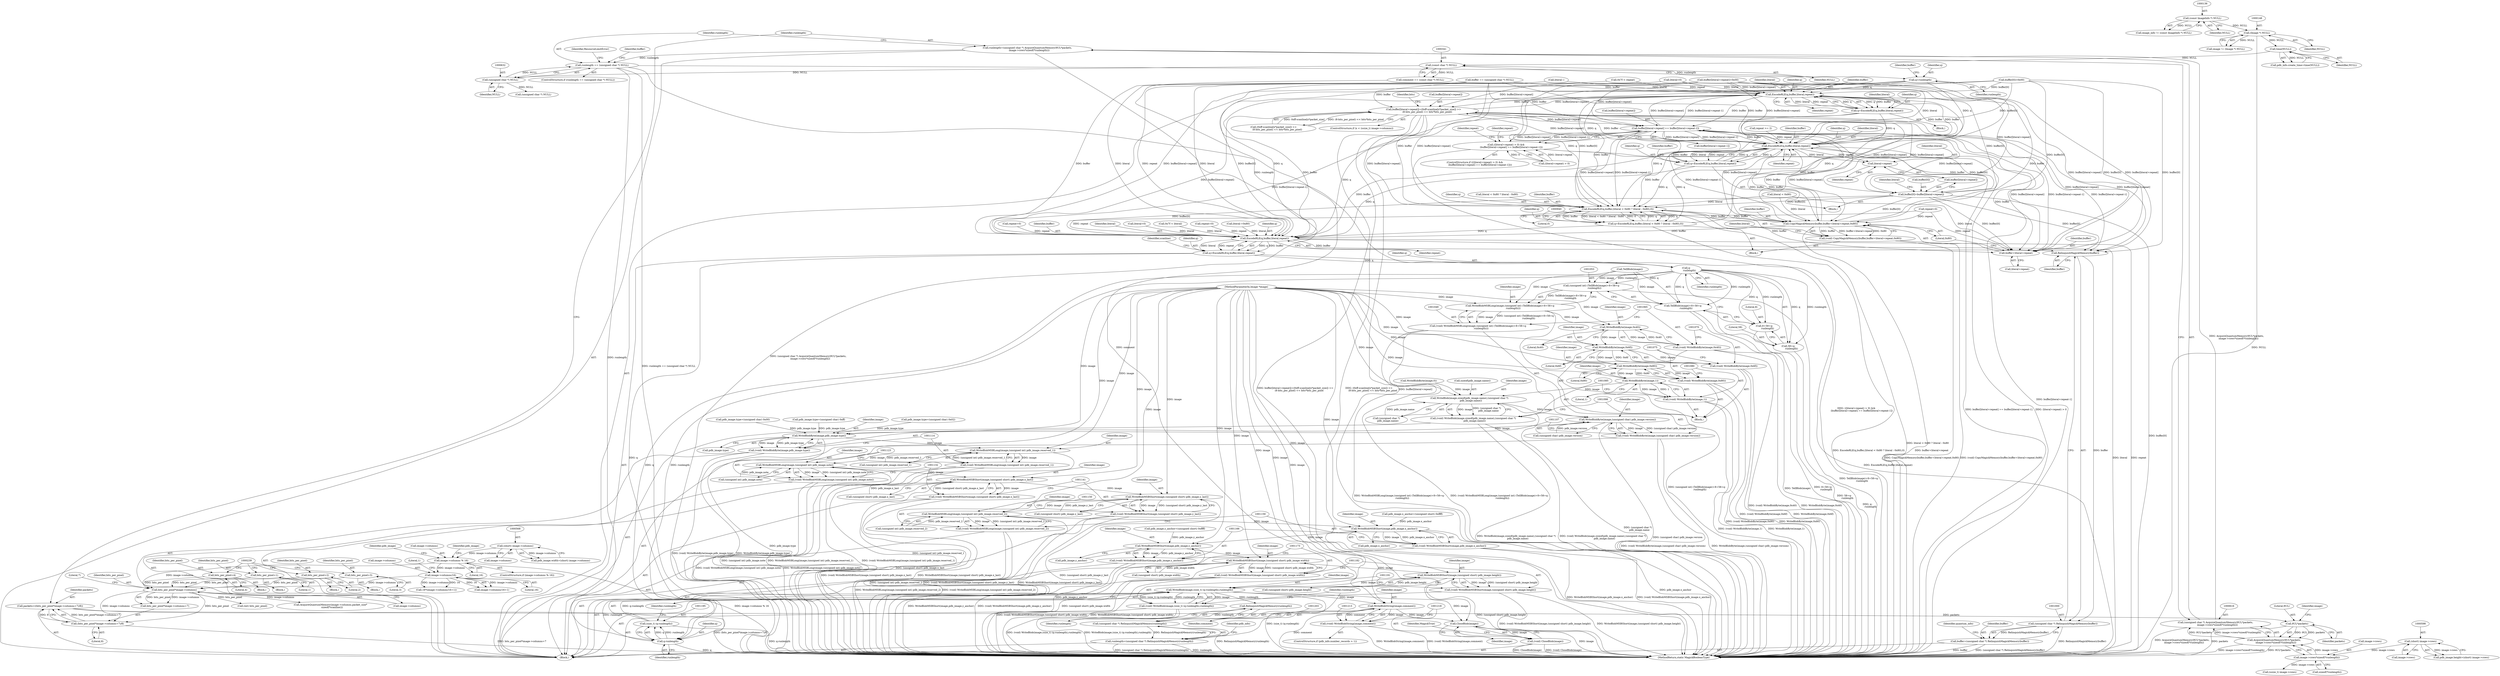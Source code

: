 digraph "0_ImageMagick_424d40ebfcde48bb872eba75179d3d73704fdf1f_0@pointer" {
"1000629" [label="(Call,runlength == (unsigned char *) NULL)"];
"1000613" [label="(Call,runlength=(unsigned char *) AcquireQuantumMemory(9UL*packets,\n     image->rows*sizeof(*runlength)))"];
"1000615" [label="(Call,(unsigned char *) AcquireQuantumMemory(9UL*packets,\n     image->rows*sizeof(*runlength)))"];
"1000617" [label="(Call,AcquireQuantumMemory(9UL*packets,\n     image->rows*sizeof(*runlength)))"];
"1000618" [label="(Call,9UL*packets)"];
"1000602" [label="(Call,packets=((bits_per_pixel*image->columns+7)/8))"];
"1000604" [label="(Call,(bits_per_pixel*image->columns+7)/8)"];
"1000606" [label="(Call,bits_per_pixel*image->columns)"];
"1000208" [label="(Call,bits_per_pixel=1)"];
"1000235" [label="(Call,bits_per_pixel=4)"];
"1000230" [label="(Call,bits_per_pixel=3)"];
"1000219" [label="(Call,bits_per_pixel=2)"];
"1000587" [label="(Call,image->columns/16)"];
"1000573" [label="(Call,image->columns % 16)"];
"1000567" [label="(Call,(short) image->columns)"];
"1000621" [label="(Call,image->rows*sizeof(*runlength))"];
"1000597" [label="(Call,(short) image->rows)"];
"1000631" [label="(Call,(unsigned char *) NULL)"];
"1000340" [label="(Call,(const char *) NULL)"];
"1000273" [label="(Call,time(NULL))"];
"1000147" [label="(Call,(Image *) NULL)"];
"1000135" [label="(Call,(const ImageInfo *) NULL)"];
"1000730" [label="(Call,q=runlength)"];
"1000876" [label="(Call,EncodeRLE(q,buffer,literal,repeat))"];
"1000809" [label="(Call,buffer[literal+repeat]|=(0xff-scanline[x*packet_size]) >>\n          (8-bits_per_pixel) << bits*bits_per_pixel)"];
"1000844" [label="(Call,buffer[literal+repeat] == buffer[literal+repeat-1])"];
"1000838" [label="(Call,((literal+repeat) > 0) &&\n              (buffer[literal+repeat] == buffer[literal+repeat-1]))"];
"1000900" [label="(Call,EncodeRLE(q,buffer,literal,repeat))"];
"1000898" [label="(Call,q=EncodeRLE(q,buffer,literal,repeat))"];
"1000929" [label="(Call,EncodeRLE(q,buffer,(literal < 0x80 ? literal : 0x80),0))"];
"1000927" [label="(Call,q=EncodeRLE(q,buffer,(literal < 0x80 ? literal : 0x80),0))"];
"1000986" [label="(Call,EncodeRLE(q,buffer,literal,repeat))"];
"1000984" [label="(Call,q=EncodeRLE(q,buffer,literal,repeat))"];
"1001061" [label="(Call,q-\n        runlength)"];
"1001052" [label="(Call,(unsigned int) (TellBlob(image)+8+58+q-\n        runlength))"];
"1001050" [label="(Call,WriteBlobMSBLong(image,(unsigned int) (TellBlob(image)+8+58+q-\n        runlength)))"];
"1001048" [label="(Call,(void) WriteBlobMSBLong(image,(unsigned int) (TellBlob(image)+8+58+q-\n        runlength)))"];
"1001066" [label="(Call,WriteBlobByte(image,0x40))"];
"1001064" [label="(Call,(void) WriteBlobByte(image,0x40))"];
"1001071" [label="(Call,WriteBlobByte(image,0x6f))"];
"1001069" [label="(Call,(void) WriteBlobByte(image,0x6f))"];
"1001076" [label="(Call,WriteBlobByte(image,0x80))"];
"1001074" [label="(Call,(void) WriteBlobByte(image,0x80))"];
"1001081" [label="(Call,WriteBlobByte(image,1))"];
"1001079" [label="(Call,(void) WriteBlobByte(image,1))"];
"1001086" [label="(Call,WriteBlob(image,sizeof(pdb_image.name),(unsigned char *)\n    pdb_image.name))"];
"1001084" [label="(Call,(void) WriteBlob(image,sizeof(pdb_image.name),(unsigned char *)\n    pdb_image.name))"];
"1001099" [label="(Call,WriteBlobByte(image,(unsigned char) pdb_image.version))"];
"1001097" [label="(Call,(void) WriteBlobByte(image,(unsigned char) pdb_image.version))"];
"1001108" [label="(Call,WriteBlobByte(image,pdb_image.type))"];
"1001106" [label="(Call,(void) WriteBlobByte(image,pdb_image.type))"];
"1001115" [label="(Call,WriteBlobMSBLong(image,(unsigned int) pdb_image.reserved_1))"];
"1001113" [label="(Call,(void) WriteBlobMSBLong(image,(unsigned int) pdb_image.reserved_1))"];
"1001124" [label="(Call,WriteBlobMSBLong(image,(unsigned int) pdb_image.note))"];
"1001122" [label="(Call,(void) WriteBlobMSBLong(image,(unsigned int) pdb_image.note))"];
"1001133" [label="(Call,WriteBlobMSBShort(image,(unsigned short) pdb_image.x_last))"];
"1001131" [label="(Call,(void) WriteBlobMSBShort(image,(unsigned short) pdb_image.x_last))"];
"1001142" [label="(Call,WriteBlobMSBShort(image,(unsigned short) pdb_image.y_last))"];
"1001140" [label="(Call,(void) WriteBlobMSBShort(image,(unsigned short) pdb_image.y_last))"];
"1001151" [label="(Call,WriteBlobMSBLong(image,(unsigned int) pdb_image.reserved_2))"];
"1001149" [label="(Call,(void) WriteBlobMSBLong(image,(unsigned int) pdb_image.reserved_2))"];
"1001160" [label="(Call,WriteBlobMSBShort(image,pdb_image.x_anchor))"];
"1001158" [label="(Call,(void) WriteBlobMSBShort(image,pdb_image.x_anchor))"];
"1001167" [label="(Call,WriteBlobMSBShort(image,pdb_image.y_anchor))"];
"1001165" [label="(Call,(void) WriteBlobMSBShort(image,pdb_image.y_anchor))"];
"1001174" [label="(Call,WriteBlobMSBShort(image,(unsigned short) pdb_image.width))"];
"1001172" [label="(Call,(void) WriteBlobMSBShort(image,(unsigned short) pdb_image.width))"];
"1001183" [label="(Call,WriteBlobMSBShort(image,(unsigned short) pdb_image.height))"];
"1001181" [label="(Call,(void) WriteBlobMSBShort(image,(unsigned short) pdb_image.height))"];
"1001192" [label="(Call,WriteBlob(image,(size_t) (q-runlength),runlength))"];
"1001190" [label="(Call,(void) WriteBlob(image,(size_t) (q-runlength),runlength))"];
"1001204" [label="(Call,RelinquishMagickMemory(runlength))"];
"1001202" [label="(Call,(unsigned char *) RelinquishMagickMemory(runlength))"];
"1001200" [label="(Call,runlength=(unsigned char *) RelinquishMagickMemory(runlength))"];
"1001214" [label="(Call,WriteBlobString(image,comment))"];
"1001212" [label="(Call,(void) WriteBlobString(image,comment))"];
"1001219" [label="(Call,CloseBlob(image))"];
"1001217" [label="(Call,(void) CloseBlob(image))"];
"1001054" [label="(Call,TellBlob(image)+8+58+q-\n        runlength)"];
"1001057" [label="(Call,8+58+q-\n        runlength)"];
"1001059" [label="(Call,58+q-\n        runlength)"];
"1001196" [label="(Call,q-runlength)"];
"1001194" [label="(Call,(size_t) (q-runlength))"];
"1001001" [label="(Call,RelinquishMagickMemory(buffer))"];
"1000999" [label="(Call,(unsigned char *) RelinquishMagickMemory(buffer))"];
"1000997" [label="(Call,buffer=(unsigned char *) RelinquishMagickMemory(buffer))"];
"1000941" [label="(Call,CopyMagickMemory(buffer,buffer+literal+repeat,0x80))"];
"1000939" [label="(Call,(void) CopyMagickMemory(buffer,buffer+literal+repeat,0x80))"];
"1000943" [label="(Call,buffer+literal+repeat)"];
"1000905" [label="(Call,buffer[0]=buffer[literal+repeat])"];
"1000911" [label="(Call,literal+repeat)"];
"1000874" [label="(Call,q=EncodeRLE(q,buffer,literal,repeat))"];
"1000587" [label="(Call,image->columns/16)"];
"1001185" [label="(Call,(unsigned short) pdb_image.height)"];
"1001184" [label="(Identifier,image)"];
"1001200" [label="(Call,runlength=(unsigned char *) RelinquishMagickMemory(runlength))"];
"1000604" [label="(Call,(bits_per_pixel*image->columns+7)/8)"];
"1001190" [label="(Call,(void) WriteBlob(image,(size_t) (q-runlength),runlength))"];
"1000614" [label="(Identifier,runlength)"];
"1000882" [label="(Identifier,literal)"];
"1001055" [label="(Call,TellBlob(image))"];
"1000605" [label="(Call,bits_per_pixel*image->columns+7)"];
"1001125" [label="(Identifier,image)"];
"1001117" [label="(Call,(unsigned int) pdb_image.reserved_1)"];
"1000720" [label="(Call,(int) bits_per_pixel)"];
"1000611" [label="(Literal,7)"];
"1000588" [label="(Call,image->columns)"];
"1000593" [label="(Call,pdb_image.height=(short) image->rows)"];
"1000897" [label="(Block,)"];
"1001054" [label="(Call,TellBlob(image)+8+58+q-\n        runlength)"];
"1001194" [label="(Call,(size_t) (q-runlength))"];
"1001134" [label="(Identifier,image)"];
"1001113" [label="(Call,(void) WriteBlobMSBLong(image,(unsigned int) pdb_image.reserved_1))"];
"1001133" [label="(Call,WriteBlobMSBShort(image,(unsigned short) pdb_image.x_last))"];
"1001162" [label="(Call,pdb_image.x_anchor)"];
"1001078" [label="(Literal,0x80)"];
"1000617" [label="(Call,AcquireQuantumMemory(9UL*packets,\n     image->rows*sizeof(*runlength)))"];
"1000933" [label="(Call,literal < 0x80)"];
"1000732" [label="(Identifier,runlength)"];
"1000733" [label="(Call,buffer[0]=0x00)"];
"1001151" [label="(Call,WriteBlobMSBLong(image,(unsigned int) pdb_image.reserved_2))"];
"1001161" [label="(Identifier,image)"];
"1001196" [label="(Call,q-runlength)"];
"1000273" [label="(Call,time(NULL))"];
"1000133" [label="(Call,image_info != (const ImageInfo *) NULL)"];
"1000735" [label="(Identifier,buffer)"];
"1000850" [label="(Call,buffer[literal+repeat-1])"];
"1000915" [label="(Identifier,literal)"];
"1000269" [label="(Call,pdb_info.create_time=time(NULL))"];
"1000730" [label="(Call,q=runlength)"];
"1001106" [label="(Call,(void) WriteBlobByte(image,pdb_image.type))"];
"1001158" [label="(Call,(void) WriteBlobMSBShort(image,pdb_image.x_anchor))"];
"1000901" [label="(Identifier,q)"];
"1000149" [label="(Identifier,NULL)"];
"1000727" [label="(Call,repeat=0)"];
"1000906" [label="(Call,buffer[0])"];
"1001047" [label="(Block,)"];
"1001115" [label="(Call,WriteBlobMSBLong(image,(unsigned int) pdb_image.reserved_1))"];
"1000220" [label="(Identifier,bits_per_pixel)"];
"1000903" [label="(Identifier,literal)"];
"1001083" [label="(Literal,1)"];
"1001088" [label="(Call,sizeof(pdb_image.name))"];
"1000898" [label="(Call,q=EncodeRLE(q,buffer,literal,repeat))"];
"1000988" [label="(Identifier,buffer)"];
"1000597" [label="(Call,(short) image->rows)"];
"1000647" [label="(Call,buffer == (unsigned char *) NULL)"];
"1000961" [label="(Call,buffer[literal+repeat]=0x00)"];
"1000586" [label="(Call,image->columns/16+1)"];
"1000989" [label="(Identifier,literal)"];
"1000948" [label="(Literal,0x80)"];
"1001076" [label="(Call,WriteBlobByte(image,0x80))"];
"1001050" [label="(Call,WriteBlobMSBLong(image,(unsigned int) (TellBlob(image)+8+58+q-\n        runlength)))"];
"1000907" [label="(Identifier,buffer)"];
"1001126" [label="(Call,(unsigned int) pdb_image.note)"];
"1000621" [label="(Call,image->rows*sizeof(*runlength))"];
"1000878" [label="(Identifier,buffer)"];
"1000629" [label="(Call,runlength == (unsigned char *) NULL)"];
"1000613" [label="(Call,runlength=(unsigned char *) AcquireQuantumMemory(9UL*packets,\n     image->rows*sizeof(*runlength)))"];
"1001066" [label="(Call,WriteBlobByte(image,0x40))"];
"1001142" [label="(Call,WriteBlobMSBShort(image,(unsigned short) pdb_image.y_last))"];
"1000838" [label="(Call,((literal+repeat) > 0) &&\n              (buffer[literal+repeat] == buffer[literal+repeat-1]))"];
"1000602" [label="(Call,packets=((bits_per_pixel*image->columns+7)/8))"];
"1001092" [label="(Call,(unsigned char *)\n    pdb_image.name)"];
"1000671" [label="(Call,AcquireQuantumMemory(image->columns,packet_size*\n    sizeof(*scanline)))"];
"1000517" [label="(Call,pdb_image.type=(unsigned char) 0x02)"];
"1001122" [label="(Call,(void) WriteBlobMSBLong(image,(unsigned int) pdb_image.note))"];
"1000208" [label="(Call,bits_per_pixel=1)"];
"1000231" [label="(Identifier,bits_per_pixel)"];
"1000577" [label="(Literal,16)"];
"1000938" [label="(Literal,0)"];
"1000731" [label="(Identifier,q)"];
"1000831" [label="(Identifier,bits)"];
"1001222" [label="(Identifier,MagickTrue)"];
"1001060" [label="(Literal,58)"];
"1001176" [label="(Call,(unsigned short) pdb_image.width)"];
"1000563" [label="(Call,pdb_image.width=(short) image->columns)"];
"1001079" [label="(Call,(void) WriteBlobByte(image,1))"];
"1000236" [label="(Identifier,bits_per_pixel)"];
"1000810" [label="(Call,buffer[literal+repeat])"];
"1001143" [label="(Identifier,image)"];
"1001201" [label="(Identifier,runlength)"];
"1001220" [label="(Identifier,image)"];
"1001212" [label="(Call,(void) WriteBlobString(image,comment))"];
"1001223" [label="(MethodReturn,static MagickBooleanType)"];
"1001087" [label="(Identifier,image)"];
"1001073" [label="(Literal,0x6f)"];
"1001215" [label="(Identifier,image)"];
"1000984" [label="(Call,q=EncodeRLE(q,buffer,literal,repeat))"];
"1001101" [label="(Call,(unsigned char) pdb_image.version)"];
"1000942" [label="(Identifier,buffer)"];
"1001131" [label="(Call,(void) WriteBlobMSBShort(image,(unsigned short) pdb_image.x_last))"];
"1001052" [label="(Call,(unsigned int) (TellBlob(image)+8+58+q-\n        runlength))"];
"1001153" [label="(Call,(unsigned int) pdb_image.reserved_2)"];
"1001152" [label="(Identifier,image)"];
"1000997" [label="(Call,buffer=(unsigned char *) RelinquishMagickMemory(buffer))"];
"1000633" [label="(Identifier,NULL)"];
"1000235" [label="(Call,bits_per_pixel=4)"];
"1001198" [label="(Identifier,runlength)"];
"1000874" [label="(Call,q=EncodeRLE(q,buffer,literal,repeat))"];
"1000912" [label="(Identifier,literal)"];
"1000900" [label="(Call,EncodeRLE(q,buffer,literal,repeat))"];
"1000930" [label="(Identifier,q)"];
"1000945" [label="(Call,literal+repeat)"];
"1001051" [label="(Identifier,image)"];
"1000943" [label="(Call,buffer+literal+repeat)"];
"1000630" [label="(Identifier,runlength)"];
"1001206" [label="(ControlStructure,if (pdb_info.number_records > 1))"];
"1001063" [label="(Identifier,runlength)"];
"1000623" [label="(Identifier,image)"];
"1000881" [label="(Call,literal=0)"];
"1001048" [label="(Call,(void) WriteBlobMSBLong(image,(unsigned int) (TellBlob(image)+8+58+q-\n        runlength)))"];
"1001084" [label="(Call,(void) WriteBlob(image,sizeof(pdb_image.name),(unsigned char *)\n    pdb_image.name))"];
"1000879" [label="(Identifier,literal)"];
"1000941" [label="(Call,CopyMagickMemory(buffer,buffer+literal+repeat,0x80))"];
"1000591" [label="(Literal,16)"];
"1000145" [label="(Call,image != (Image *) NULL)"];
"1001071" [label="(Call,WriteBlobByte(image,0x6f))"];
"1001172" [label="(Call,(void) WriteBlobMSBShort(image,(unsigned short) pdb_image.width))"];
"1001062" [label="(Identifier,q)"];
"1000815" [label="(Call,(0xff-scanline[x*packet_size]) >>\n          (8-bits_per_pixel) << bits*bits_per_pixel)"];
"1001160" [label="(Call,WriteBlobMSBShort(image,pdb_image.x_anchor))"];
"1000608" [label="(Call,image->columns)"];
"1000904" [label="(Identifier,repeat)"];
"1000992" [label="(Identifier,scanline)"];
"1001059" [label="(Call,58+q-\n        runlength)"];
"1000860" [label="(Identifier,repeat)"];
"1001001" [label="(Call,RelinquishMagickMemory(buffer))"];
"1000584" [label="(Call,16*(image->columns/16+1))"];
"1001081" [label="(Call,WriteBlobByte(image,1))"];
"1001205" [label="(Identifier,runlength)"];
"1000620" [label="(Identifier,packets)"];
"1000230" [label="(Call,bits_per_pixel=3)"];
"1001082" [label="(Identifier,image)"];
"1001116" [label="(Identifier,image)"];
"1000218" [label="(Block,)"];
"1000923" [label="(Call,0x7f < literal)"];
"1001069" [label="(Call,(void) WriteBlobByte(image,0x6f))"];
"1000221" [label="(Literal,2)"];
"1000572" [label="(ControlStructure,if (image->columns % 16))"];
"1000744" [label="(Call,(ssize_t) image->rows)"];
"1001124" [label="(Call,WriteBlobMSBLong(image,(unsigned int) pdb_image.note))"];
"1000229" [label="(Block,)"];
"1001175" [label="(Identifier,image)"];
"1000911" [label="(Call,literal+repeat)"];
"1001219" [label="(Call,CloseBlob(image))"];
"1000875" [label="(Identifier,q)"];
"1000595" [label="(Identifier,pdb_image)"];
"1000928" [label="(Identifier,q)"];
"1000612" [label="(Literal,8)"];
"1000884" [label="(Call,repeat=0)"];
"1000210" [label="(Literal,1)"];
"1000569" [label="(Call,image->columns)"];
"1000219" [label="(Call,bits_per_pixel=2)"];
"1001038" [label="(Call,WriteBlobByte(image,0))"];
"1000638" [label="(Identifier,buffer)"];
"1000274" [label="(Identifier,NULL)"];
"1000207" [label="(Block,)"];
"1000232" [label="(Literal,3)"];
"1000567" [label="(Call,(short) image->columns)"];
"1001077" [label="(Identifier,image)"];
"1000549" [label="(Call,pdb_image.x_anchor=(unsigned short) 0xffff)"];
"1001068" [label="(Literal,0x40)"];
"1000724" [label="(Call,literal=0)"];
"1000628" [label="(ControlStructure,if (runlength == (unsigned char *) NULL))"];
"1001099" [label="(Call,WriteBlobByte(image,(unsigned char) pdb_image.version))"];
"1001061" [label="(Call,q-\n        runlength)"];
"1000890" [label="(Call,repeat >= 2)"];
"1000926" [label="(Block,)"];
"1000338" [label="(Call,comment == (const char *) NULL)"];
"1000899" [label="(Identifier,q)"];
"1001214" [label="(Call,WriteBlobString(image,comment))"];
"1001216" [label="(Identifier,comment)"];
"1000913" [label="(Identifier,repeat)"];
"1001197" [label="(Identifier,q)"];
"1000909" [label="(Call,buffer[literal+repeat])"];
"1000625" [label="(Call,sizeof(*runlength))"];
"1001202" [label="(Call,(unsigned char *) RelinquishMagickMemory(runlength))"];
"1000929" [label="(Call,EncodeRLE(q,buffer,(literal < 0x80 ? literal : 0x80),0))"];
"1000905" [label="(Call,buffer[0]=buffer[literal+repeat])"];
"1001217" [label="(Call,(void) CloseBlob(image))"];
"1000574" [label="(Call,image->columns)"];
"1000508" [label="(Call,pdb_image.type=(unsigned char) 0x00)"];
"1001064" [label="(Call,(void) WriteBlobByte(image,0x40))"];
"1001004" [label="(Identifier,quantum_info)"];
"1001086" [label="(Call,WriteBlob(image,sizeof(pdb_image.name),(unsigned char *)\n    pdb_image.name))"];
"1000622" [label="(Call,image->rows)"];
"1001149" [label="(Call,(void) WriteBlobMSBLong(image,(unsigned int) pdb_image.reserved_2))"];
"1000870" [label="(Call,0x7f < repeat)"];
"1001058" [label="(Literal,8)"];
"1001002" [label="(Identifier,buffer)"];
"1001074" [label="(Call,(void) WriteBlobByte(image,0x80))"];
"1000340" [label="(Call,(const char *) NULL)"];
"1001192" [label="(Call,WriteBlob(image,(size_t) (q-runlength),runlength))"];
"1000234" [label="(Block,)"];
"1000580" [label="(Identifier,pdb_image)"];
"1000990" [label="(Identifier,repeat)"];
"1000927" [label="(Call,q=EncodeRLE(q,buffer,(literal < 0x80 ? literal : 0x80),0))"];
"1000599" [label="(Call,image->rows)"];
"1000618" [label="(Call,9UL*packets)"];
"1000844" [label="(Call,buffer[literal+repeat] == buffer[literal+repeat-1])"];
"1001135" [label="(Call,(unsigned short) pdb_image.x_last)"];
"1001193" [label="(Identifier,image)"];
"1001144" [label="(Call,(unsigned short) pdb_image.y_last)"];
"1000876" [label="(Call,EncodeRLE(q,buffer,literal,repeat))"];
"1001140" [label="(Call,(void) WriteBlobMSBShort(image,(unsigned short) pdb_image.y_last))"];
"1001110" [label="(Call,pdb_image.type)"];
"1000873" [label="(Block,)"];
"1001108" [label="(Call,WriteBlobByte(image,pdb_image.type))"];
"1000113" [label="(Block,)"];
"1001167" [label="(Call,WriteBlobMSBShort(image,pdb_image.y_anchor))"];
"1001181" [label="(Call,(void) WriteBlobMSBShort(image,(unsigned short) pdb_image.height))"];
"1000631" [label="(Call,(unsigned char *) NULL)"];
"1000863" [label="(Call,literal--)"];
"1000999" [label="(Call,(unsigned char *) RelinquishMagickMemory(buffer))"];
"1000137" [label="(Identifier,NULL)"];
"1001097" [label="(Call,(void) WriteBlobByte(image,(unsigned char) pdb_image.version))"];
"1000944" [label="(Identifier,buffer)"];
"1000619" [label="(Literal,9UL)"];
"1000499" [label="(Call,pdb_image.type=(unsigned char) 0xff)"];
"1001072" [label="(Identifier,image)"];
"1001100" [label="(Identifier,image)"];
"1000607" [label="(Identifier,bits_per_pixel)"];
"1000880" [label="(Identifier,repeat)"];
"1000877" [label="(Identifier,q)"];
"1000949" [label="(Call,literal-=0x80)"];
"1000932" [label="(Call,literal < 0x80 ? literal : 0x80)"];
"1000342" [label="(Identifier,NULL)"];
"1000649" [label="(Call,(unsigned char *) NULL)"];
"1000987" [label="(Identifier,q)"];
"1001204" [label="(Call,RelinquishMagickMemory(runlength))"];
"1000950" [label="(Identifier,literal)"];
"1000902" [label="(Identifier,buffer)"];
"1001165" [label="(Call,(void) WriteBlobMSBShort(image,pdb_image.y_anchor))"];
"1000556" [label="(Call,pdb_image.y_anchor=(unsigned short) 0xffff)"];
"1000837" [label="(ControlStructure,if (((literal+repeat) > 0) &&\n              (buffer[literal+repeat] == buffer[literal+repeat-1])))"];
"1000939" [label="(Call,(void) CopyMagickMemory(buffer,buffer+literal+repeat,0x80))"];
"1000919" [label="(Call,repeat=0)"];
"1000891" [label="(Identifier,repeat)"];
"1000237" [label="(Literal,4)"];
"1000986" [label="(Call,EncodeRLE(q,buffer,literal,repeat))"];
"1000635" [label="(Identifier,ResourceLimitError)"];
"1000931" [label="(Identifier,buffer)"];
"1000147" [label="(Call,(Image *) NULL)"];
"1001109" [label="(Identifier,image)"];
"1000573" [label="(Call,image->columns % 16)"];
"1001168" [label="(Identifier,image)"];
"1000209" [label="(Identifier,bits_per_pixel)"];
"1000809" [label="(Call,buffer[literal+repeat]|=(0xff-scanline[x*packet_size]) >>\n          (8-bits_per_pixel) << bits*bits_per_pixel)"];
"1000845" [label="(Call,buffer[literal+repeat])"];
"1000839" [label="(Call,(literal+repeat) > 0)"];
"1000592" [label="(Literal,1)"];
"1000112" [label="(MethodParameterIn,Image *image)"];
"1000606" [label="(Call,bits_per_pixel*image->columns)"];
"1000801" [label="(ControlStructure,if (x < (ssize_t) image->columns))"];
"1000135" [label="(Call,(const ImageInfo *) NULL)"];
"1001057" [label="(Call,8+58+q-\n        runlength)"];
"1001067" [label="(Identifier,image)"];
"1000603" [label="(Identifier,packets)"];
"1000985" [label="(Identifier,q)"];
"1001174" [label="(Call,WriteBlobMSBShort(image,(unsigned short) pdb_image.width))"];
"1001199" [label="(Identifier,runlength)"];
"1001183" [label="(Call,WriteBlobMSBShort(image,(unsigned short) pdb_image.height))"];
"1000615" [label="(Call,(unsigned char *) AcquireQuantumMemory(9UL*packets,\n     image->rows*sizeof(*runlength)))"];
"1001209" [label="(Identifier,pdb_info)"];
"1001169" [label="(Call,pdb_image.y_anchor)"];
"1000998" [label="(Identifier,buffer)"];
"1000629" -> "1000628"  [label="AST: "];
"1000629" -> "1000631"  [label="CFG: "];
"1000630" -> "1000629"  [label="AST: "];
"1000631" -> "1000629"  [label="AST: "];
"1000635" -> "1000629"  [label="CFG: "];
"1000638" -> "1000629"  [label="CFG: "];
"1000629" -> "1001223"  [label="DDG: runlength == (unsigned char *) NULL"];
"1000613" -> "1000629"  [label="DDG: runlength"];
"1000631" -> "1000629"  [label="DDG: NULL"];
"1000629" -> "1000730"  [label="DDG: runlength"];
"1000629" -> "1001061"  [label="DDG: runlength"];
"1000629" -> "1001196"  [label="DDG: runlength"];
"1000613" -> "1000113"  [label="AST: "];
"1000613" -> "1000615"  [label="CFG: "];
"1000614" -> "1000613"  [label="AST: "];
"1000615" -> "1000613"  [label="AST: "];
"1000630" -> "1000613"  [label="CFG: "];
"1000613" -> "1001223"  [label="DDG: (unsigned char *) AcquireQuantumMemory(9UL*packets,\n     image->rows*sizeof(*runlength))"];
"1000615" -> "1000613"  [label="DDG: AcquireQuantumMemory(9UL*packets,\n     image->rows*sizeof(*runlength))"];
"1000615" -> "1000617"  [label="CFG: "];
"1000616" -> "1000615"  [label="AST: "];
"1000617" -> "1000615"  [label="AST: "];
"1000615" -> "1001223"  [label="DDG: AcquireQuantumMemory(9UL*packets,\n     image->rows*sizeof(*runlength))"];
"1000617" -> "1000615"  [label="DDG: 9UL*packets"];
"1000617" -> "1000615"  [label="DDG: image->rows*sizeof(*runlength)"];
"1000617" -> "1000621"  [label="CFG: "];
"1000618" -> "1000617"  [label="AST: "];
"1000621" -> "1000617"  [label="AST: "];
"1000617" -> "1001223"  [label="DDG: 9UL*packets"];
"1000617" -> "1001223"  [label="DDG: image->rows*sizeof(*runlength)"];
"1000618" -> "1000617"  [label="DDG: 9UL"];
"1000618" -> "1000617"  [label="DDG: packets"];
"1000621" -> "1000617"  [label="DDG: image->rows"];
"1000618" -> "1000620"  [label="CFG: "];
"1000619" -> "1000618"  [label="AST: "];
"1000620" -> "1000618"  [label="AST: "];
"1000623" -> "1000618"  [label="CFG: "];
"1000618" -> "1001223"  [label="DDG: packets"];
"1000602" -> "1000618"  [label="DDG: packets"];
"1000602" -> "1000113"  [label="AST: "];
"1000602" -> "1000604"  [label="CFG: "];
"1000603" -> "1000602"  [label="AST: "];
"1000604" -> "1000602"  [label="AST: "];
"1000614" -> "1000602"  [label="CFG: "];
"1000602" -> "1001223"  [label="DDG: (bits_per_pixel*image->columns+7)/8"];
"1000604" -> "1000602"  [label="DDG: bits_per_pixel*image->columns+7"];
"1000604" -> "1000602"  [label="DDG: 8"];
"1000604" -> "1000612"  [label="CFG: "];
"1000605" -> "1000604"  [label="AST: "];
"1000612" -> "1000604"  [label="AST: "];
"1000604" -> "1001223"  [label="DDG: bits_per_pixel*image->columns+7"];
"1000606" -> "1000604"  [label="DDG: bits_per_pixel"];
"1000606" -> "1000604"  [label="DDG: image->columns"];
"1000606" -> "1000605"  [label="AST: "];
"1000606" -> "1000608"  [label="CFG: "];
"1000607" -> "1000606"  [label="AST: "];
"1000608" -> "1000606"  [label="AST: "];
"1000611" -> "1000606"  [label="CFG: "];
"1000606" -> "1000605"  [label="DDG: bits_per_pixel"];
"1000606" -> "1000605"  [label="DDG: image->columns"];
"1000208" -> "1000606"  [label="DDG: bits_per_pixel"];
"1000235" -> "1000606"  [label="DDG: bits_per_pixel"];
"1000230" -> "1000606"  [label="DDG: bits_per_pixel"];
"1000219" -> "1000606"  [label="DDG: bits_per_pixel"];
"1000587" -> "1000606"  [label="DDG: image->columns"];
"1000573" -> "1000606"  [label="DDG: image->columns"];
"1000606" -> "1000671"  [label="DDG: image->columns"];
"1000606" -> "1000720"  [label="DDG: bits_per_pixel"];
"1000208" -> "1000207"  [label="AST: "];
"1000208" -> "1000210"  [label="CFG: "];
"1000209" -> "1000208"  [label="AST: "];
"1000210" -> "1000208"  [label="AST: "];
"1000239" -> "1000208"  [label="CFG: "];
"1000235" -> "1000234"  [label="AST: "];
"1000235" -> "1000237"  [label="CFG: "];
"1000236" -> "1000235"  [label="AST: "];
"1000237" -> "1000235"  [label="AST: "];
"1000239" -> "1000235"  [label="CFG: "];
"1000230" -> "1000229"  [label="AST: "];
"1000230" -> "1000232"  [label="CFG: "];
"1000231" -> "1000230"  [label="AST: "];
"1000232" -> "1000230"  [label="AST: "];
"1000239" -> "1000230"  [label="CFG: "];
"1000219" -> "1000218"  [label="AST: "];
"1000219" -> "1000221"  [label="CFG: "];
"1000220" -> "1000219"  [label="AST: "];
"1000221" -> "1000219"  [label="AST: "];
"1000239" -> "1000219"  [label="CFG: "];
"1000587" -> "1000586"  [label="AST: "];
"1000587" -> "1000591"  [label="CFG: "];
"1000588" -> "1000587"  [label="AST: "];
"1000591" -> "1000587"  [label="AST: "];
"1000592" -> "1000587"  [label="CFG: "];
"1000587" -> "1000584"  [label="DDG: image->columns"];
"1000587" -> "1000584"  [label="DDG: 16"];
"1000587" -> "1000586"  [label="DDG: image->columns"];
"1000587" -> "1000586"  [label="DDG: 16"];
"1000573" -> "1000587"  [label="DDG: image->columns"];
"1000573" -> "1000572"  [label="AST: "];
"1000573" -> "1000577"  [label="CFG: "];
"1000574" -> "1000573"  [label="AST: "];
"1000577" -> "1000573"  [label="AST: "];
"1000580" -> "1000573"  [label="CFG: "];
"1000595" -> "1000573"  [label="CFG: "];
"1000573" -> "1001223"  [label="DDG: image->columns % 16"];
"1000567" -> "1000573"  [label="DDG: image->columns"];
"1000567" -> "1000563"  [label="AST: "];
"1000567" -> "1000569"  [label="CFG: "];
"1000568" -> "1000567"  [label="AST: "];
"1000569" -> "1000567"  [label="AST: "];
"1000563" -> "1000567"  [label="CFG: "];
"1000567" -> "1000563"  [label="DDG: image->columns"];
"1000621" -> "1000625"  [label="CFG: "];
"1000622" -> "1000621"  [label="AST: "];
"1000625" -> "1000621"  [label="AST: "];
"1000597" -> "1000621"  [label="DDG: image->rows"];
"1000621" -> "1000744"  [label="DDG: image->rows"];
"1000597" -> "1000593"  [label="AST: "];
"1000597" -> "1000599"  [label="CFG: "];
"1000598" -> "1000597"  [label="AST: "];
"1000599" -> "1000597"  [label="AST: "];
"1000593" -> "1000597"  [label="CFG: "];
"1000597" -> "1000593"  [label="DDG: image->rows"];
"1000631" -> "1000633"  [label="CFG: "];
"1000632" -> "1000631"  [label="AST: "];
"1000633" -> "1000631"  [label="AST: "];
"1000340" -> "1000631"  [label="DDG: NULL"];
"1000631" -> "1000649"  [label="DDG: NULL"];
"1000340" -> "1000338"  [label="AST: "];
"1000340" -> "1000342"  [label="CFG: "];
"1000341" -> "1000340"  [label="AST: "];
"1000342" -> "1000340"  [label="AST: "];
"1000338" -> "1000340"  [label="CFG: "];
"1000340" -> "1000338"  [label="DDG: NULL"];
"1000273" -> "1000340"  [label="DDG: NULL"];
"1000273" -> "1000269"  [label="AST: "];
"1000273" -> "1000274"  [label="CFG: "];
"1000274" -> "1000273"  [label="AST: "];
"1000269" -> "1000273"  [label="CFG: "];
"1000273" -> "1000269"  [label="DDG: NULL"];
"1000147" -> "1000273"  [label="DDG: NULL"];
"1000147" -> "1000145"  [label="AST: "];
"1000147" -> "1000149"  [label="CFG: "];
"1000148" -> "1000147"  [label="AST: "];
"1000149" -> "1000147"  [label="AST: "];
"1000145" -> "1000147"  [label="CFG: "];
"1000147" -> "1001223"  [label="DDG: NULL"];
"1000147" -> "1000145"  [label="DDG: NULL"];
"1000135" -> "1000147"  [label="DDG: NULL"];
"1000135" -> "1000133"  [label="AST: "];
"1000135" -> "1000137"  [label="CFG: "];
"1000136" -> "1000135"  [label="AST: "];
"1000137" -> "1000135"  [label="AST: "];
"1000133" -> "1000135"  [label="CFG: "];
"1000135" -> "1000133"  [label="DDG: NULL"];
"1000730" -> "1000113"  [label="AST: "];
"1000730" -> "1000732"  [label="CFG: "];
"1000731" -> "1000730"  [label="AST: "];
"1000732" -> "1000730"  [label="AST: "];
"1000735" -> "1000730"  [label="CFG: "];
"1000730" -> "1000876"  [label="DDG: q"];
"1000730" -> "1000900"  [label="DDG: q"];
"1000730" -> "1000929"  [label="DDG: q"];
"1000730" -> "1000986"  [label="DDG: q"];
"1000876" -> "1000874"  [label="AST: "];
"1000876" -> "1000880"  [label="CFG: "];
"1000877" -> "1000876"  [label="AST: "];
"1000878" -> "1000876"  [label="AST: "];
"1000879" -> "1000876"  [label="AST: "];
"1000880" -> "1000876"  [label="AST: "];
"1000874" -> "1000876"  [label="CFG: "];
"1000876" -> "1000809"  [label="DDG: buffer"];
"1000876" -> "1000844"  [label="DDG: buffer"];
"1000876" -> "1000874"  [label="DDG: q"];
"1000876" -> "1000874"  [label="DDG: buffer"];
"1000876" -> "1000874"  [label="DDG: literal"];
"1000876" -> "1000874"  [label="DDG: repeat"];
"1000898" -> "1000876"  [label="DDG: q"];
"1000874" -> "1000876"  [label="DDG: q"];
"1000927" -> "1000876"  [label="DDG: q"];
"1000809" -> "1000876"  [label="DDG: buffer[literal+repeat]"];
"1000941" -> "1000876"  [label="DDG: buffer"];
"1000905" -> "1000876"  [label="DDG: buffer[0]"];
"1000647" -> "1000876"  [label="DDG: buffer"];
"1000961" -> "1000876"  [label="DDG: buffer[literal+repeat]"];
"1000844" -> "1000876"  [label="DDG: buffer[literal+repeat]"];
"1000844" -> "1000876"  [label="DDG: buffer[literal+repeat-1]"];
"1000900" -> "1000876"  [label="DDG: buffer"];
"1000733" -> "1000876"  [label="DDG: buffer[0]"];
"1000863" -> "1000876"  [label="DDG: literal"];
"1000724" -> "1000876"  [label="DDG: literal"];
"1000870" -> "1000876"  [label="DDG: repeat"];
"1000876" -> "1000900"  [label="DDG: buffer"];
"1000876" -> "1000929"  [label="DDG: buffer"];
"1000876" -> "1000986"  [label="DDG: buffer"];
"1000809" -> "1000801"  [label="AST: "];
"1000809" -> "1000815"  [label="CFG: "];
"1000810" -> "1000809"  [label="AST: "];
"1000815" -> "1000809"  [label="AST: "];
"1000831" -> "1000809"  [label="CFG: "];
"1000809" -> "1001223"  [label="DDG: buffer[literal+repeat]"];
"1000809" -> "1001223"  [label="DDG: buffer[literal+repeat]|=(0xff-scanline[x*packet_size]) >>\n          (8-bits_per_pixel) << bits*bits_per_pixel"];
"1000809" -> "1001223"  [label="DDG: (0xff-scanline[x*packet_size]) >>\n          (8-bits_per_pixel) << bits*bits_per_pixel"];
"1000941" -> "1000809"  [label="DDG: buffer"];
"1000647" -> "1000809"  [label="DDG: buffer"];
"1000961" -> "1000809"  [label="DDG: buffer[literal+repeat]"];
"1000900" -> "1000809"  [label="DDG: buffer"];
"1000815" -> "1000809"  [label="DDG: 0xff-scanline[x*packet_size]"];
"1000815" -> "1000809"  [label="DDG: (8-bits_per_pixel) << bits*bits_per_pixel"];
"1000809" -> "1000844"  [label="DDG: buffer[literal+repeat]"];
"1000809" -> "1000900"  [label="DDG: buffer[literal+repeat]"];
"1000809" -> "1000905"  [label="DDG: buffer[literal+repeat]"];
"1000809" -> "1000929"  [label="DDG: buffer[literal+repeat]"];
"1000809" -> "1000941"  [label="DDG: buffer[literal+repeat]"];
"1000809" -> "1000943"  [label="DDG: buffer[literal+repeat]"];
"1000809" -> "1000986"  [label="DDG: buffer[literal+repeat]"];
"1000809" -> "1001001"  [label="DDG: buffer[literal+repeat]"];
"1000844" -> "1000838"  [label="AST: "];
"1000844" -> "1000850"  [label="CFG: "];
"1000845" -> "1000844"  [label="AST: "];
"1000850" -> "1000844"  [label="AST: "];
"1000838" -> "1000844"  [label="CFG: "];
"1000844" -> "1001223"  [label="DDG: buffer[literal+repeat-1]"];
"1000844" -> "1000838"  [label="DDG: buffer[literal+repeat]"];
"1000844" -> "1000838"  [label="DDG: buffer[literal+repeat-1]"];
"1000941" -> "1000844"  [label="DDG: buffer"];
"1000647" -> "1000844"  [label="DDG: buffer"];
"1000961" -> "1000844"  [label="DDG: buffer[literal+repeat]"];
"1000900" -> "1000844"  [label="DDG: buffer"];
"1000844" -> "1000900"  [label="DDG: buffer[literal+repeat]"];
"1000844" -> "1000900"  [label="DDG: buffer[literal+repeat-1]"];
"1000844" -> "1000905"  [label="DDG: buffer[literal+repeat]"];
"1000844" -> "1000929"  [label="DDG: buffer[literal+repeat]"];
"1000844" -> "1000929"  [label="DDG: buffer[literal+repeat-1]"];
"1000844" -> "1000941"  [label="DDG: buffer[literal+repeat]"];
"1000844" -> "1000941"  [label="DDG: buffer[literal+repeat-1]"];
"1000844" -> "1000943"  [label="DDG: buffer[literal+repeat]"];
"1000844" -> "1000943"  [label="DDG: buffer[literal+repeat-1]"];
"1000844" -> "1000986"  [label="DDG: buffer[literal+repeat-1]"];
"1000844" -> "1001001"  [label="DDG: buffer[literal+repeat-1]"];
"1000838" -> "1000837"  [label="AST: "];
"1000838" -> "1000839"  [label="CFG: "];
"1000839" -> "1000838"  [label="AST: "];
"1000860" -> "1000838"  [label="CFG: "];
"1000891" -> "1000838"  [label="CFG: "];
"1000838" -> "1001223"  [label="DDG: ((literal+repeat) > 0) &&\n              (buffer[literal+repeat] == buffer[literal+repeat-1])"];
"1000838" -> "1001223"  [label="DDG: buffer[literal+repeat] == buffer[literal+repeat-1]"];
"1000838" -> "1001223"  [label="DDG: (literal+repeat) > 0"];
"1000839" -> "1000838"  [label="DDG: literal+repeat"];
"1000839" -> "1000838"  [label="DDG: 0"];
"1000900" -> "1000898"  [label="AST: "];
"1000900" -> "1000904"  [label="CFG: "];
"1000901" -> "1000900"  [label="AST: "];
"1000902" -> "1000900"  [label="AST: "];
"1000903" -> "1000900"  [label="AST: "];
"1000904" -> "1000900"  [label="AST: "];
"1000898" -> "1000900"  [label="CFG: "];
"1000900" -> "1000898"  [label="DDG: q"];
"1000900" -> "1000898"  [label="DDG: buffer"];
"1000900" -> "1000898"  [label="DDG: literal"];
"1000900" -> "1000898"  [label="DDG: repeat"];
"1000898" -> "1000900"  [label="DDG: q"];
"1000874" -> "1000900"  [label="DDG: q"];
"1000927" -> "1000900"  [label="DDG: q"];
"1000941" -> "1000900"  [label="DDG: buffer"];
"1000905" -> "1000900"  [label="DDG: buffer[0]"];
"1000647" -> "1000900"  [label="DDG: buffer"];
"1000961" -> "1000900"  [label="DDG: buffer[literal+repeat]"];
"1000733" -> "1000900"  [label="DDG: buffer[0]"];
"1000724" -> "1000900"  [label="DDG: literal"];
"1000890" -> "1000900"  [label="DDG: repeat"];
"1000900" -> "1000905"  [label="DDG: buffer"];
"1000900" -> "1000911"  [label="DDG: literal"];
"1000900" -> "1000911"  [label="DDG: repeat"];
"1000900" -> "1000929"  [label="DDG: buffer"];
"1000900" -> "1000941"  [label="DDG: buffer"];
"1000900" -> "1000943"  [label="DDG: buffer"];
"1000900" -> "1000986"  [label="DDG: buffer"];
"1000898" -> "1000897"  [label="AST: "];
"1000899" -> "1000898"  [label="AST: "];
"1000907" -> "1000898"  [label="CFG: "];
"1000898" -> "1000929"  [label="DDG: q"];
"1000898" -> "1000986"  [label="DDG: q"];
"1000929" -> "1000927"  [label="AST: "];
"1000929" -> "1000938"  [label="CFG: "];
"1000930" -> "1000929"  [label="AST: "];
"1000931" -> "1000929"  [label="AST: "];
"1000932" -> "1000929"  [label="AST: "];
"1000938" -> "1000929"  [label="AST: "];
"1000927" -> "1000929"  [label="CFG: "];
"1000929" -> "1001223"  [label="DDG: literal < 0x80 ? literal : 0x80"];
"1000929" -> "1000927"  [label="DDG: q"];
"1000929" -> "1000927"  [label="DDG: buffer"];
"1000929" -> "1000927"  [label="DDG: literal < 0x80 ? literal : 0x80"];
"1000929" -> "1000927"  [label="DDG: 0"];
"1000874" -> "1000929"  [label="DDG: q"];
"1000927" -> "1000929"  [label="DDG: q"];
"1000941" -> "1000929"  [label="DDG: buffer"];
"1000905" -> "1000929"  [label="DDG: buffer[0]"];
"1000647" -> "1000929"  [label="DDG: buffer"];
"1000961" -> "1000929"  [label="DDG: buffer[literal+repeat]"];
"1000733" -> "1000929"  [label="DDG: buffer[0]"];
"1000933" -> "1000929"  [label="DDG: literal"];
"1000929" -> "1000941"  [label="DDG: buffer"];
"1000929" -> "1000943"  [label="DDG: buffer"];
"1000927" -> "1000926"  [label="AST: "];
"1000928" -> "1000927"  [label="AST: "];
"1000940" -> "1000927"  [label="CFG: "];
"1000927" -> "1001223"  [label="DDG: EncodeRLE(q,buffer,(literal < 0x80 ? literal : 0x80),0)"];
"1000927" -> "1000986"  [label="DDG: q"];
"1000986" -> "1000984"  [label="AST: "];
"1000986" -> "1000990"  [label="CFG: "];
"1000987" -> "1000986"  [label="AST: "];
"1000988" -> "1000986"  [label="AST: "];
"1000989" -> "1000986"  [label="AST: "];
"1000990" -> "1000986"  [label="AST: "];
"1000984" -> "1000986"  [label="CFG: "];
"1000986" -> "1001223"  [label="DDG: literal"];
"1000986" -> "1001223"  [label="DDG: repeat"];
"1000986" -> "1000984"  [label="DDG: q"];
"1000986" -> "1000984"  [label="DDG: buffer"];
"1000986" -> "1000984"  [label="DDG: literal"];
"1000986" -> "1000984"  [label="DDG: repeat"];
"1000874" -> "1000986"  [label="DDG: q"];
"1000941" -> "1000986"  [label="DDG: buffer"];
"1000905" -> "1000986"  [label="DDG: buffer[0]"];
"1000647" -> "1000986"  [label="DDG: buffer"];
"1000961" -> "1000986"  [label="DDG: buffer[literal+repeat]"];
"1000733" -> "1000986"  [label="DDG: buffer[0]"];
"1000724" -> "1000986"  [label="DDG: literal"];
"1000923" -> "1000986"  [label="DDG: literal"];
"1000949" -> "1000986"  [label="DDG: literal"];
"1000863" -> "1000986"  [label="DDG: literal"];
"1000881" -> "1000986"  [label="DDG: literal"];
"1000727" -> "1000986"  [label="DDG: repeat"];
"1000919" -> "1000986"  [label="DDG: repeat"];
"1000870" -> "1000986"  [label="DDG: repeat"];
"1000884" -> "1000986"  [label="DDG: repeat"];
"1000986" -> "1001001"  [label="DDG: buffer"];
"1000984" -> "1000113"  [label="AST: "];
"1000985" -> "1000984"  [label="AST: "];
"1000992" -> "1000984"  [label="CFG: "];
"1000984" -> "1001223"  [label="DDG: EncodeRLE(q,buffer,literal,repeat)"];
"1000984" -> "1001061"  [label="DDG: q"];
"1000984" -> "1001196"  [label="DDG: q"];
"1001061" -> "1001059"  [label="AST: "];
"1001061" -> "1001063"  [label="CFG: "];
"1001062" -> "1001061"  [label="AST: "];
"1001063" -> "1001061"  [label="AST: "];
"1001059" -> "1001061"  [label="CFG: "];
"1001061" -> "1001052"  [label="DDG: q"];
"1001061" -> "1001052"  [label="DDG: runlength"];
"1001061" -> "1001054"  [label="DDG: q"];
"1001061" -> "1001054"  [label="DDG: runlength"];
"1001061" -> "1001057"  [label="DDG: q"];
"1001061" -> "1001057"  [label="DDG: runlength"];
"1001061" -> "1001059"  [label="DDG: q"];
"1001061" -> "1001059"  [label="DDG: runlength"];
"1001061" -> "1001196"  [label="DDG: q"];
"1001061" -> "1001196"  [label="DDG: runlength"];
"1001052" -> "1001050"  [label="AST: "];
"1001052" -> "1001054"  [label="CFG: "];
"1001053" -> "1001052"  [label="AST: "];
"1001054" -> "1001052"  [label="AST: "];
"1001050" -> "1001052"  [label="CFG: "];
"1001052" -> "1001223"  [label="DDG: TellBlob(image)+8+58+q-\n        runlength"];
"1001052" -> "1001050"  [label="DDG: TellBlob(image)+8+58+q-\n        runlength"];
"1001055" -> "1001052"  [label="DDG: image"];
"1001050" -> "1001048"  [label="AST: "];
"1001051" -> "1001050"  [label="AST: "];
"1001048" -> "1001050"  [label="CFG: "];
"1001050" -> "1001223"  [label="DDG: (unsigned int) (TellBlob(image)+8+58+q-\n        runlength)"];
"1001050" -> "1001048"  [label="DDG: image"];
"1001050" -> "1001048"  [label="DDG: (unsigned int) (TellBlob(image)+8+58+q-\n        runlength)"];
"1001055" -> "1001050"  [label="DDG: image"];
"1000112" -> "1001050"  [label="DDG: image"];
"1001050" -> "1001066"  [label="DDG: image"];
"1001048" -> "1001047"  [label="AST: "];
"1001049" -> "1001048"  [label="AST: "];
"1001065" -> "1001048"  [label="CFG: "];
"1001048" -> "1001223"  [label="DDG: (void) WriteBlobMSBLong(image,(unsigned int) (TellBlob(image)+8+58+q-\n        runlength))"];
"1001048" -> "1001223"  [label="DDG: WriteBlobMSBLong(image,(unsigned int) (TellBlob(image)+8+58+q-\n        runlength))"];
"1001066" -> "1001064"  [label="AST: "];
"1001066" -> "1001068"  [label="CFG: "];
"1001067" -> "1001066"  [label="AST: "];
"1001068" -> "1001066"  [label="AST: "];
"1001064" -> "1001066"  [label="CFG: "];
"1001066" -> "1001064"  [label="DDG: image"];
"1001066" -> "1001064"  [label="DDG: 0x40"];
"1000112" -> "1001066"  [label="DDG: image"];
"1001066" -> "1001071"  [label="DDG: image"];
"1001064" -> "1001047"  [label="AST: "];
"1001065" -> "1001064"  [label="AST: "];
"1001070" -> "1001064"  [label="CFG: "];
"1001064" -> "1001223"  [label="DDG: WriteBlobByte(image,0x40)"];
"1001064" -> "1001223"  [label="DDG: (void) WriteBlobByte(image,0x40)"];
"1001071" -> "1001069"  [label="AST: "];
"1001071" -> "1001073"  [label="CFG: "];
"1001072" -> "1001071"  [label="AST: "];
"1001073" -> "1001071"  [label="AST: "];
"1001069" -> "1001071"  [label="CFG: "];
"1001071" -> "1001069"  [label="DDG: image"];
"1001071" -> "1001069"  [label="DDG: 0x6f"];
"1000112" -> "1001071"  [label="DDG: image"];
"1001071" -> "1001076"  [label="DDG: image"];
"1001069" -> "1001047"  [label="AST: "];
"1001070" -> "1001069"  [label="AST: "];
"1001075" -> "1001069"  [label="CFG: "];
"1001069" -> "1001223"  [label="DDG: (void) WriteBlobByte(image,0x6f)"];
"1001069" -> "1001223"  [label="DDG: WriteBlobByte(image,0x6f)"];
"1001076" -> "1001074"  [label="AST: "];
"1001076" -> "1001078"  [label="CFG: "];
"1001077" -> "1001076"  [label="AST: "];
"1001078" -> "1001076"  [label="AST: "];
"1001074" -> "1001076"  [label="CFG: "];
"1001076" -> "1001074"  [label="DDG: image"];
"1001076" -> "1001074"  [label="DDG: 0x80"];
"1000112" -> "1001076"  [label="DDG: image"];
"1001076" -> "1001081"  [label="DDG: image"];
"1001074" -> "1001047"  [label="AST: "];
"1001075" -> "1001074"  [label="AST: "];
"1001080" -> "1001074"  [label="CFG: "];
"1001074" -> "1001223"  [label="DDG: (void) WriteBlobByte(image,0x80)"];
"1001074" -> "1001223"  [label="DDG: WriteBlobByte(image,0x80)"];
"1001081" -> "1001079"  [label="AST: "];
"1001081" -> "1001083"  [label="CFG: "];
"1001082" -> "1001081"  [label="AST: "];
"1001083" -> "1001081"  [label="AST: "];
"1001079" -> "1001081"  [label="CFG: "];
"1001081" -> "1001079"  [label="DDG: image"];
"1001081" -> "1001079"  [label="DDG: 1"];
"1000112" -> "1001081"  [label="DDG: image"];
"1001081" -> "1001086"  [label="DDG: image"];
"1001079" -> "1001047"  [label="AST: "];
"1001080" -> "1001079"  [label="AST: "];
"1001085" -> "1001079"  [label="CFG: "];
"1001079" -> "1001223"  [label="DDG: (void) WriteBlobByte(image,1)"];
"1001079" -> "1001223"  [label="DDG: WriteBlobByte(image,1)"];
"1001086" -> "1001084"  [label="AST: "];
"1001086" -> "1001092"  [label="CFG: "];
"1001087" -> "1001086"  [label="AST: "];
"1001088" -> "1001086"  [label="AST: "];
"1001092" -> "1001086"  [label="AST: "];
"1001084" -> "1001086"  [label="CFG: "];
"1001086" -> "1001223"  [label="DDG: (unsigned char *)\n    pdb_image.name"];
"1001086" -> "1001084"  [label="DDG: image"];
"1001086" -> "1001084"  [label="DDG: (unsigned char *)\n    pdb_image.name"];
"1001038" -> "1001086"  [label="DDG: image"];
"1000112" -> "1001086"  [label="DDG: image"];
"1001092" -> "1001086"  [label="DDG: pdb_image.name"];
"1001086" -> "1001099"  [label="DDG: image"];
"1001084" -> "1000113"  [label="AST: "];
"1001085" -> "1001084"  [label="AST: "];
"1001098" -> "1001084"  [label="CFG: "];
"1001084" -> "1001223"  [label="DDG: WriteBlob(image,sizeof(pdb_image.name),(unsigned char *)\n    pdb_image.name)"];
"1001084" -> "1001223"  [label="DDG: (void) WriteBlob(image,sizeof(pdb_image.name),(unsigned char *)\n    pdb_image.name)"];
"1001099" -> "1001097"  [label="AST: "];
"1001099" -> "1001101"  [label="CFG: "];
"1001100" -> "1001099"  [label="AST: "];
"1001101" -> "1001099"  [label="AST: "];
"1001097" -> "1001099"  [label="CFG: "];
"1001099" -> "1001223"  [label="DDG: (unsigned char) pdb_image.version"];
"1001099" -> "1001097"  [label="DDG: image"];
"1001099" -> "1001097"  [label="DDG: (unsigned char) pdb_image.version"];
"1000112" -> "1001099"  [label="DDG: image"];
"1001101" -> "1001099"  [label="DDG: pdb_image.version"];
"1001099" -> "1001108"  [label="DDG: image"];
"1001097" -> "1000113"  [label="AST: "];
"1001098" -> "1001097"  [label="AST: "];
"1001107" -> "1001097"  [label="CFG: "];
"1001097" -> "1001223"  [label="DDG: (void) WriteBlobByte(image,(unsigned char) pdb_image.version)"];
"1001097" -> "1001223"  [label="DDG: WriteBlobByte(image,(unsigned char) pdb_image.version)"];
"1001108" -> "1001106"  [label="AST: "];
"1001108" -> "1001110"  [label="CFG: "];
"1001109" -> "1001108"  [label="AST: "];
"1001110" -> "1001108"  [label="AST: "];
"1001106" -> "1001108"  [label="CFG: "];
"1001108" -> "1001223"  [label="DDG: pdb_image.type"];
"1001108" -> "1001106"  [label="DDG: image"];
"1001108" -> "1001106"  [label="DDG: pdb_image.type"];
"1000112" -> "1001108"  [label="DDG: image"];
"1000508" -> "1001108"  [label="DDG: pdb_image.type"];
"1000517" -> "1001108"  [label="DDG: pdb_image.type"];
"1000499" -> "1001108"  [label="DDG: pdb_image.type"];
"1001108" -> "1001115"  [label="DDG: image"];
"1001106" -> "1000113"  [label="AST: "];
"1001107" -> "1001106"  [label="AST: "];
"1001114" -> "1001106"  [label="CFG: "];
"1001106" -> "1001223"  [label="DDG: WriteBlobByte(image,pdb_image.type)"];
"1001106" -> "1001223"  [label="DDG: (void) WriteBlobByte(image,pdb_image.type)"];
"1001115" -> "1001113"  [label="AST: "];
"1001115" -> "1001117"  [label="CFG: "];
"1001116" -> "1001115"  [label="AST: "];
"1001117" -> "1001115"  [label="AST: "];
"1001113" -> "1001115"  [label="CFG: "];
"1001115" -> "1001223"  [label="DDG: (unsigned int) pdb_image.reserved_1"];
"1001115" -> "1001113"  [label="DDG: image"];
"1001115" -> "1001113"  [label="DDG: (unsigned int) pdb_image.reserved_1"];
"1000112" -> "1001115"  [label="DDG: image"];
"1001117" -> "1001115"  [label="DDG: pdb_image.reserved_1"];
"1001115" -> "1001124"  [label="DDG: image"];
"1001113" -> "1000113"  [label="AST: "];
"1001114" -> "1001113"  [label="AST: "];
"1001123" -> "1001113"  [label="CFG: "];
"1001113" -> "1001223"  [label="DDG: (void) WriteBlobMSBLong(image,(unsigned int) pdb_image.reserved_1)"];
"1001113" -> "1001223"  [label="DDG: WriteBlobMSBLong(image,(unsigned int) pdb_image.reserved_1)"];
"1001124" -> "1001122"  [label="AST: "];
"1001124" -> "1001126"  [label="CFG: "];
"1001125" -> "1001124"  [label="AST: "];
"1001126" -> "1001124"  [label="AST: "];
"1001122" -> "1001124"  [label="CFG: "];
"1001124" -> "1001223"  [label="DDG: (unsigned int) pdb_image.note"];
"1001124" -> "1001122"  [label="DDG: image"];
"1001124" -> "1001122"  [label="DDG: (unsigned int) pdb_image.note"];
"1000112" -> "1001124"  [label="DDG: image"];
"1001126" -> "1001124"  [label="DDG: pdb_image.note"];
"1001124" -> "1001133"  [label="DDG: image"];
"1001122" -> "1000113"  [label="AST: "];
"1001123" -> "1001122"  [label="AST: "];
"1001132" -> "1001122"  [label="CFG: "];
"1001122" -> "1001223"  [label="DDG: WriteBlobMSBLong(image,(unsigned int) pdb_image.note)"];
"1001122" -> "1001223"  [label="DDG: (void) WriteBlobMSBLong(image,(unsigned int) pdb_image.note)"];
"1001133" -> "1001131"  [label="AST: "];
"1001133" -> "1001135"  [label="CFG: "];
"1001134" -> "1001133"  [label="AST: "];
"1001135" -> "1001133"  [label="AST: "];
"1001131" -> "1001133"  [label="CFG: "];
"1001133" -> "1001223"  [label="DDG: (unsigned short) pdb_image.x_last"];
"1001133" -> "1001131"  [label="DDG: image"];
"1001133" -> "1001131"  [label="DDG: (unsigned short) pdb_image.x_last"];
"1000112" -> "1001133"  [label="DDG: image"];
"1001135" -> "1001133"  [label="DDG: pdb_image.x_last"];
"1001133" -> "1001142"  [label="DDG: image"];
"1001131" -> "1000113"  [label="AST: "];
"1001132" -> "1001131"  [label="AST: "];
"1001141" -> "1001131"  [label="CFG: "];
"1001131" -> "1001223"  [label="DDG: WriteBlobMSBShort(image,(unsigned short) pdb_image.x_last)"];
"1001131" -> "1001223"  [label="DDG: (void) WriteBlobMSBShort(image,(unsigned short) pdb_image.x_last)"];
"1001142" -> "1001140"  [label="AST: "];
"1001142" -> "1001144"  [label="CFG: "];
"1001143" -> "1001142"  [label="AST: "];
"1001144" -> "1001142"  [label="AST: "];
"1001140" -> "1001142"  [label="CFG: "];
"1001142" -> "1001223"  [label="DDG: (unsigned short) pdb_image.y_last"];
"1001142" -> "1001140"  [label="DDG: image"];
"1001142" -> "1001140"  [label="DDG: (unsigned short) pdb_image.y_last"];
"1000112" -> "1001142"  [label="DDG: image"];
"1001144" -> "1001142"  [label="DDG: pdb_image.y_last"];
"1001142" -> "1001151"  [label="DDG: image"];
"1001140" -> "1000113"  [label="AST: "];
"1001141" -> "1001140"  [label="AST: "];
"1001150" -> "1001140"  [label="CFG: "];
"1001140" -> "1001223"  [label="DDG: (void) WriteBlobMSBShort(image,(unsigned short) pdb_image.y_last)"];
"1001140" -> "1001223"  [label="DDG: WriteBlobMSBShort(image,(unsigned short) pdb_image.y_last)"];
"1001151" -> "1001149"  [label="AST: "];
"1001151" -> "1001153"  [label="CFG: "];
"1001152" -> "1001151"  [label="AST: "];
"1001153" -> "1001151"  [label="AST: "];
"1001149" -> "1001151"  [label="CFG: "];
"1001151" -> "1001223"  [label="DDG: (unsigned int) pdb_image.reserved_2"];
"1001151" -> "1001149"  [label="DDG: image"];
"1001151" -> "1001149"  [label="DDG: (unsigned int) pdb_image.reserved_2"];
"1000112" -> "1001151"  [label="DDG: image"];
"1001153" -> "1001151"  [label="DDG: pdb_image.reserved_2"];
"1001151" -> "1001160"  [label="DDG: image"];
"1001149" -> "1000113"  [label="AST: "];
"1001150" -> "1001149"  [label="AST: "];
"1001159" -> "1001149"  [label="CFG: "];
"1001149" -> "1001223"  [label="DDG: WriteBlobMSBLong(image,(unsigned int) pdb_image.reserved_2)"];
"1001149" -> "1001223"  [label="DDG: (void) WriteBlobMSBLong(image,(unsigned int) pdb_image.reserved_2)"];
"1001160" -> "1001158"  [label="AST: "];
"1001160" -> "1001162"  [label="CFG: "];
"1001161" -> "1001160"  [label="AST: "];
"1001162" -> "1001160"  [label="AST: "];
"1001158" -> "1001160"  [label="CFG: "];
"1001160" -> "1001223"  [label="DDG: pdb_image.x_anchor"];
"1001160" -> "1001158"  [label="DDG: image"];
"1001160" -> "1001158"  [label="DDG: pdb_image.x_anchor"];
"1000112" -> "1001160"  [label="DDG: image"];
"1000549" -> "1001160"  [label="DDG: pdb_image.x_anchor"];
"1001160" -> "1001167"  [label="DDG: image"];
"1001158" -> "1000113"  [label="AST: "];
"1001159" -> "1001158"  [label="AST: "];
"1001166" -> "1001158"  [label="CFG: "];
"1001158" -> "1001223"  [label="DDG: WriteBlobMSBShort(image,pdb_image.x_anchor)"];
"1001158" -> "1001223"  [label="DDG: (void) WriteBlobMSBShort(image,pdb_image.x_anchor)"];
"1001167" -> "1001165"  [label="AST: "];
"1001167" -> "1001169"  [label="CFG: "];
"1001168" -> "1001167"  [label="AST: "];
"1001169" -> "1001167"  [label="AST: "];
"1001165" -> "1001167"  [label="CFG: "];
"1001167" -> "1001223"  [label="DDG: pdb_image.y_anchor"];
"1001167" -> "1001165"  [label="DDG: image"];
"1001167" -> "1001165"  [label="DDG: pdb_image.y_anchor"];
"1000112" -> "1001167"  [label="DDG: image"];
"1000556" -> "1001167"  [label="DDG: pdb_image.y_anchor"];
"1001167" -> "1001174"  [label="DDG: image"];
"1001165" -> "1000113"  [label="AST: "];
"1001166" -> "1001165"  [label="AST: "];
"1001173" -> "1001165"  [label="CFG: "];
"1001165" -> "1001223"  [label="DDG: (void) WriteBlobMSBShort(image,pdb_image.y_anchor)"];
"1001165" -> "1001223"  [label="DDG: WriteBlobMSBShort(image,pdb_image.y_anchor)"];
"1001174" -> "1001172"  [label="AST: "];
"1001174" -> "1001176"  [label="CFG: "];
"1001175" -> "1001174"  [label="AST: "];
"1001176" -> "1001174"  [label="AST: "];
"1001172" -> "1001174"  [label="CFG: "];
"1001174" -> "1001223"  [label="DDG: (unsigned short) pdb_image.width"];
"1001174" -> "1001172"  [label="DDG: image"];
"1001174" -> "1001172"  [label="DDG: (unsigned short) pdb_image.width"];
"1000112" -> "1001174"  [label="DDG: image"];
"1001176" -> "1001174"  [label="DDG: pdb_image.width"];
"1001174" -> "1001183"  [label="DDG: image"];
"1001172" -> "1000113"  [label="AST: "];
"1001173" -> "1001172"  [label="AST: "];
"1001182" -> "1001172"  [label="CFG: "];
"1001172" -> "1001223"  [label="DDG: (void) WriteBlobMSBShort(image,(unsigned short) pdb_image.width)"];
"1001172" -> "1001223"  [label="DDG: WriteBlobMSBShort(image,(unsigned short) pdb_image.width)"];
"1001183" -> "1001181"  [label="AST: "];
"1001183" -> "1001185"  [label="CFG: "];
"1001184" -> "1001183"  [label="AST: "];
"1001185" -> "1001183"  [label="AST: "];
"1001181" -> "1001183"  [label="CFG: "];
"1001183" -> "1001223"  [label="DDG: (unsigned short) pdb_image.height"];
"1001183" -> "1001181"  [label="DDG: image"];
"1001183" -> "1001181"  [label="DDG: (unsigned short) pdb_image.height"];
"1000112" -> "1001183"  [label="DDG: image"];
"1001185" -> "1001183"  [label="DDG: pdb_image.height"];
"1001183" -> "1001192"  [label="DDG: image"];
"1001181" -> "1000113"  [label="AST: "];
"1001182" -> "1001181"  [label="AST: "];
"1001191" -> "1001181"  [label="CFG: "];
"1001181" -> "1001223"  [label="DDG: (void) WriteBlobMSBShort(image,(unsigned short) pdb_image.height)"];
"1001181" -> "1001223"  [label="DDG: WriteBlobMSBShort(image,(unsigned short) pdb_image.height)"];
"1001192" -> "1001190"  [label="AST: "];
"1001192" -> "1001199"  [label="CFG: "];
"1001193" -> "1001192"  [label="AST: "];
"1001194" -> "1001192"  [label="AST: "];
"1001199" -> "1001192"  [label="AST: "];
"1001190" -> "1001192"  [label="CFG: "];
"1001192" -> "1001223"  [label="DDG: (size_t) (q-runlength)"];
"1001192" -> "1001190"  [label="DDG: image"];
"1001192" -> "1001190"  [label="DDG: (size_t) (q-runlength)"];
"1001192" -> "1001190"  [label="DDG: runlength"];
"1000112" -> "1001192"  [label="DDG: image"];
"1001194" -> "1001192"  [label="DDG: q-runlength"];
"1001196" -> "1001192"  [label="DDG: runlength"];
"1001192" -> "1001204"  [label="DDG: runlength"];
"1001192" -> "1001214"  [label="DDG: image"];
"1001192" -> "1001219"  [label="DDG: image"];
"1001190" -> "1000113"  [label="AST: "];
"1001191" -> "1001190"  [label="AST: "];
"1001201" -> "1001190"  [label="CFG: "];
"1001190" -> "1001223"  [label="DDG: WriteBlob(image,(size_t) (q-runlength),runlength)"];
"1001190" -> "1001223"  [label="DDG: (void) WriteBlob(image,(size_t) (q-runlength),runlength)"];
"1001204" -> "1001202"  [label="AST: "];
"1001204" -> "1001205"  [label="CFG: "];
"1001205" -> "1001204"  [label="AST: "];
"1001202" -> "1001204"  [label="CFG: "];
"1001204" -> "1001202"  [label="DDG: runlength"];
"1001202" -> "1001200"  [label="AST: "];
"1001203" -> "1001202"  [label="AST: "];
"1001200" -> "1001202"  [label="CFG: "];
"1001202" -> "1001223"  [label="DDG: RelinquishMagickMemory(runlength)"];
"1001202" -> "1001200"  [label="DDG: RelinquishMagickMemory(runlength)"];
"1001200" -> "1000113"  [label="AST: "];
"1001201" -> "1001200"  [label="AST: "];
"1001209" -> "1001200"  [label="CFG: "];
"1001200" -> "1001223"  [label="DDG: (unsigned char *) RelinquishMagickMemory(runlength)"];
"1001200" -> "1001223"  [label="DDG: runlength"];
"1001214" -> "1001212"  [label="AST: "];
"1001214" -> "1001216"  [label="CFG: "];
"1001215" -> "1001214"  [label="AST: "];
"1001216" -> "1001214"  [label="AST: "];
"1001212" -> "1001214"  [label="CFG: "];
"1001214" -> "1001223"  [label="DDG: comment"];
"1001214" -> "1001212"  [label="DDG: image"];
"1001214" -> "1001212"  [label="DDG: comment"];
"1000112" -> "1001214"  [label="DDG: image"];
"1000338" -> "1001214"  [label="DDG: comment"];
"1001214" -> "1001219"  [label="DDG: image"];
"1001212" -> "1001206"  [label="AST: "];
"1001213" -> "1001212"  [label="AST: "];
"1001218" -> "1001212"  [label="CFG: "];
"1001212" -> "1001223"  [label="DDG: WriteBlobString(image,comment)"];
"1001212" -> "1001223"  [label="DDG: (void) WriteBlobString(image,comment)"];
"1001219" -> "1001217"  [label="AST: "];
"1001219" -> "1001220"  [label="CFG: "];
"1001220" -> "1001219"  [label="AST: "];
"1001217" -> "1001219"  [label="CFG: "];
"1001219" -> "1001223"  [label="DDG: image"];
"1001219" -> "1001217"  [label="DDG: image"];
"1000112" -> "1001219"  [label="DDG: image"];
"1001217" -> "1000113"  [label="AST: "];
"1001218" -> "1001217"  [label="AST: "];
"1001222" -> "1001217"  [label="CFG: "];
"1001217" -> "1001223"  [label="DDG: CloseBlob(image)"];
"1001217" -> "1001223"  [label="DDG: (void) CloseBlob(image)"];
"1001054" -> "1001057"  [label="CFG: "];
"1001055" -> "1001054"  [label="AST: "];
"1001057" -> "1001054"  [label="AST: "];
"1001054" -> "1001223"  [label="DDG: TellBlob(image)"];
"1001054" -> "1001223"  [label="DDG: 8+58+q-\n        runlength"];
"1001055" -> "1001054"  [label="DDG: image"];
"1001057" -> "1001059"  [label="CFG: "];
"1001058" -> "1001057"  [label="AST: "];
"1001059" -> "1001057"  [label="AST: "];
"1001057" -> "1001223"  [label="DDG: 58+q-\n        runlength"];
"1001060" -> "1001059"  [label="AST: "];
"1001059" -> "1001223"  [label="DDG: q-\n        runlength"];
"1001196" -> "1001194"  [label="AST: "];
"1001196" -> "1001198"  [label="CFG: "];
"1001197" -> "1001196"  [label="AST: "];
"1001198" -> "1001196"  [label="AST: "];
"1001194" -> "1001196"  [label="CFG: "];
"1001196" -> "1001223"  [label="DDG: q"];
"1001196" -> "1001194"  [label="DDG: q"];
"1001196" -> "1001194"  [label="DDG: runlength"];
"1001195" -> "1001194"  [label="AST: "];
"1001199" -> "1001194"  [label="CFG: "];
"1001194" -> "1001223"  [label="DDG: q-runlength"];
"1001001" -> "1000999"  [label="AST: "];
"1001001" -> "1001002"  [label="CFG: "];
"1001002" -> "1001001"  [label="AST: "];
"1000999" -> "1001001"  [label="CFG: "];
"1001001" -> "1000999"  [label="DDG: buffer"];
"1000905" -> "1001001"  [label="DDG: buffer[0]"];
"1000961" -> "1001001"  [label="DDG: buffer[literal+repeat]"];
"1000733" -> "1001001"  [label="DDG: buffer[0]"];
"1000999" -> "1000997"  [label="AST: "];
"1001000" -> "1000999"  [label="AST: "];
"1000997" -> "1000999"  [label="CFG: "];
"1000999" -> "1001223"  [label="DDG: RelinquishMagickMemory(buffer)"];
"1000999" -> "1000997"  [label="DDG: RelinquishMagickMemory(buffer)"];
"1000997" -> "1000113"  [label="AST: "];
"1000998" -> "1000997"  [label="AST: "];
"1001004" -> "1000997"  [label="CFG: "];
"1000997" -> "1001223"  [label="DDG: buffer"];
"1000997" -> "1001223"  [label="DDG: (unsigned char *) RelinquishMagickMemory(buffer)"];
"1000941" -> "1000939"  [label="AST: "];
"1000941" -> "1000948"  [label="CFG: "];
"1000942" -> "1000941"  [label="AST: "];
"1000943" -> "1000941"  [label="AST: "];
"1000948" -> "1000941"  [label="AST: "];
"1000939" -> "1000941"  [label="CFG: "];
"1000941" -> "1001223"  [label="DDG: buffer+literal+repeat"];
"1000941" -> "1000939"  [label="DDG: buffer"];
"1000941" -> "1000939"  [label="DDG: buffer+literal+repeat"];
"1000941" -> "1000939"  [label="DDG: 0x80"];
"1000905" -> "1000941"  [label="DDG: buffer[0]"];
"1000961" -> "1000941"  [label="DDG: buffer[literal+repeat]"];
"1000733" -> "1000941"  [label="DDG: buffer[0]"];
"1000933" -> "1000941"  [label="DDG: literal"];
"1000919" -> "1000941"  [label="DDG: repeat"];
"1000939" -> "1000926"  [label="AST: "];
"1000940" -> "1000939"  [label="AST: "];
"1000950" -> "1000939"  [label="CFG: "];
"1000939" -> "1001223"  [label="DDG: (void) CopyMagickMemory(buffer,buffer+literal+repeat,0x80)"];
"1000939" -> "1001223"  [label="DDG: CopyMagickMemory(buffer,buffer+literal+repeat,0x80)"];
"1000943" -> "1000945"  [label="CFG: "];
"1000944" -> "1000943"  [label="AST: "];
"1000945" -> "1000943"  [label="AST: "];
"1000948" -> "1000943"  [label="CFG: "];
"1000905" -> "1000943"  [label="DDG: buffer[0]"];
"1000961" -> "1000943"  [label="DDG: buffer[literal+repeat]"];
"1000733" -> "1000943"  [label="DDG: buffer[0]"];
"1000933" -> "1000943"  [label="DDG: literal"];
"1000919" -> "1000943"  [label="DDG: repeat"];
"1000905" -> "1000897"  [label="AST: "];
"1000905" -> "1000909"  [label="CFG: "];
"1000906" -> "1000905"  [label="AST: "];
"1000909" -> "1000905"  [label="AST: "];
"1000915" -> "1000905"  [label="CFG: "];
"1000905" -> "1001223"  [label="DDG: buffer[0]"];
"1000961" -> "1000905"  [label="DDG: buffer[literal+repeat]"];
"1000911" -> "1000909"  [label="AST: "];
"1000911" -> "1000913"  [label="CFG: "];
"1000912" -> "1000911"  [label="AST: "];
"1000913" -> "1000911"  [label="AST: "];
"1000909" -> "1000911"  [label="CFG: "];
"1000874" -> "1000873"  [label="AST: "];
"1000875" -> "1000874"  [label="AST: "];
"1000882" -> "1000874"  [label="CFG: "];
}
